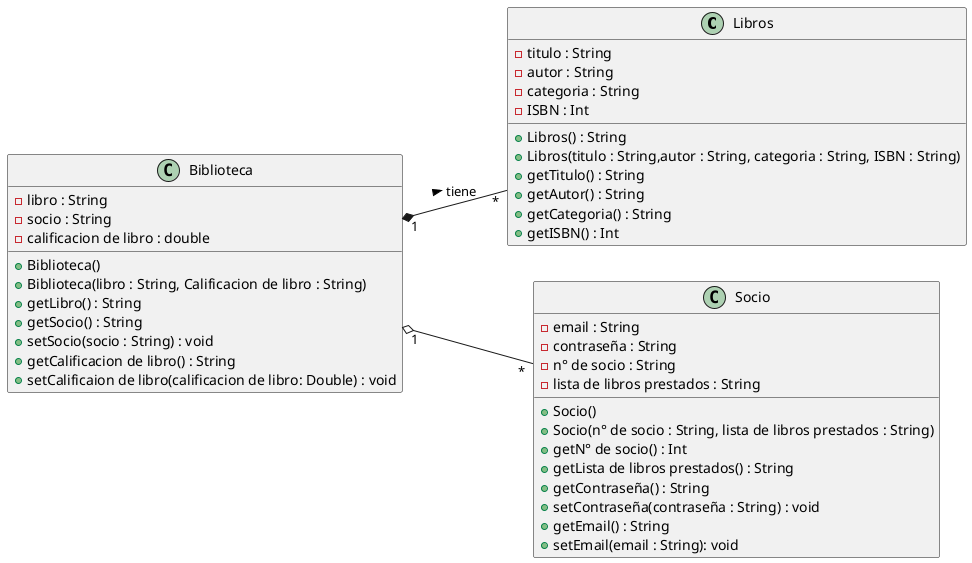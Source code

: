 @startuml
left to right direction
class Libros{
 -titulo : String
 -autor : String
 -categoria : String
 -ISBN : Int
 +Libros() : String
 +Libros(titulo : String,autor : String, categoria : String, ISBN : String)
 +getTitulo() : String
 +getAutor() : String
 +getCategoria() : String
 +getISBN() : Int
}
class Biblioteca{
 -libro : String
 -socio : String    
 -calificacion de libro : double
 +Biblioteca()
 +Biblioteca(libro : String, Calificacion de libro : String)
 +getLibro() : String
 +getSocio() : String
 +setSocio(socio : String) : void
 +getCalificacion de libro() : String
 +setCalificaion de libro(calificacion de libro: Double) : void
}
class Socio{
 -email : String
 -contraseña : String
 -n° de socio : String
 -lista de libros prestados : String
 +Socio()
 +Socio(n° de socio : String, lista de libros prestados : String)
 +getN° de socio() : Int
 +getLista de libros prestados() : String
 +getContraseña() : String
 +setContraseña(contraseña : String) : void
 +getEmail() : String
 +setEmail(email : String): void
 

}
Biblioteca "1" *-- "*" Libros :tiene >
Biblioteca "1" o-- "*" Socio


@enduml
